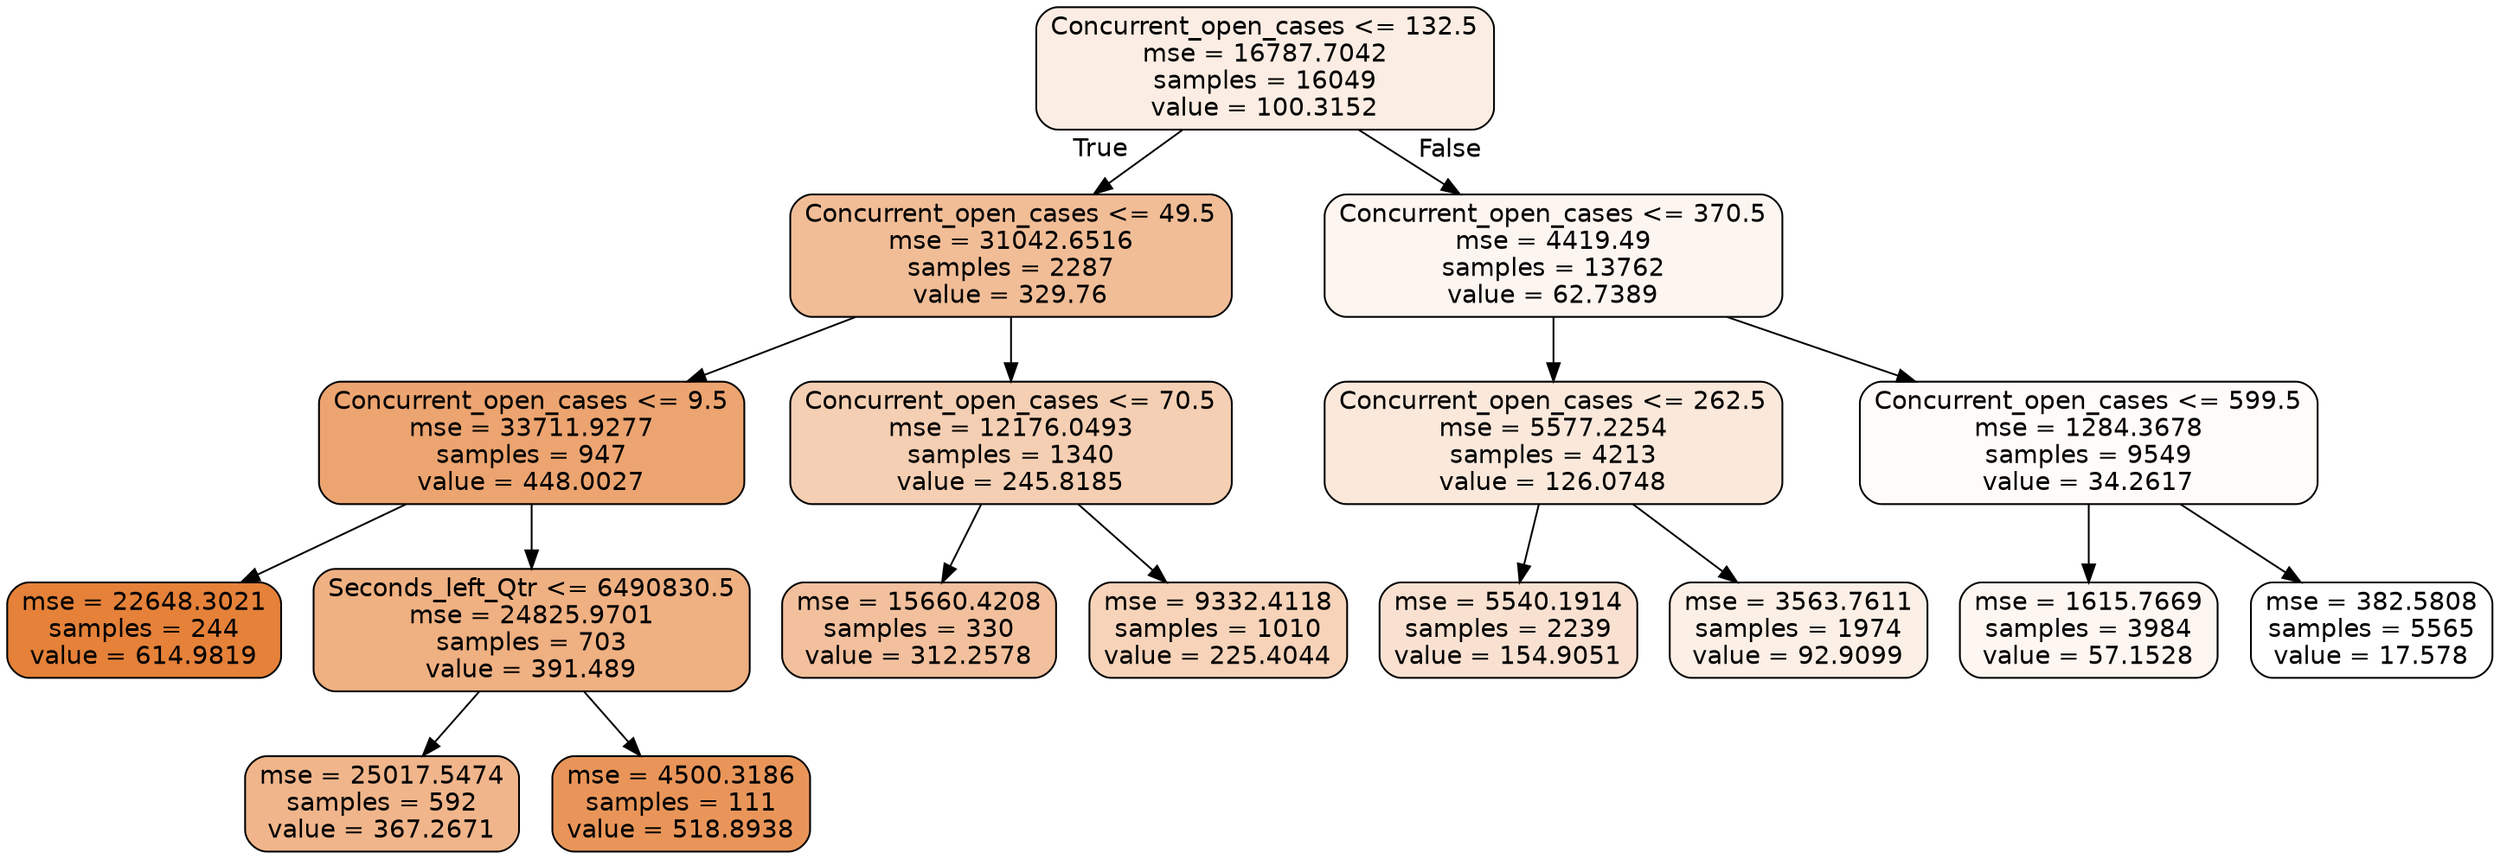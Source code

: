 digraph Tree {
node [shape=box, style="filled, rounded", color="black", fontname=helvetica] ;
edge [fontname=helvetica] ;
0 [label="Concurrent_open_cases <= 132.5\nmse = 16787.7042\nsamples = 16049\nvalue = 100.3152", fillcolor="#e5813923"] ;
1 [label="Concurrent_open_cases <= 49.5\nmse = 31042.6516\nsamples = 2287\nvalue = 329.76", fillcolor="#e5813985"] ;
0 -> 1 [labeldistance=2.5, labelangle=45, headlabel="True"] ;
5 [label="Concurrent_open_cases <= 9.5\nmse = 33711.9277\nsamples = 947\nvalue = 448.0027", fillcolor="#e58139b8"] ;
1 -> 5 ;
7 [label="mse = 22648.3021\nsamples = 244\nvalue = 614.9819", fillcolor="#e58139ff"] ;
5 -> 7 ;
8 [label="Seconds_left_Qtr <= 6490830.5\nmse = 24825.9701\nsamples = 703\nvalue = 391.489", fillcolor="#e58139a0"] ;
5 -> 8 ;
13 [label="mse = 25017.5474\nsamples = 592\nvalue = 367.2671", fillcolor="#e5813995"] ;
8 -> 13 ;
14 [label="mse = 4500.3186\nsamples = 111\nvalue = 518.8938", fillcolor="#e58139d6"] ;
8 -> 14 ;
6 [label="Concurrent_open_cases <= 70.5\nmse = 12176.0493\nsamples = 1340\nvalue = 245.8185", fillcolor="#e5813961"] ;
1 -> 6 ;
15 [label="mse = 15660.4208\nsamples = 330\nvalue = 312.2578", fillcolor="#e581397e"] ;
6 -> 15 ;
16 [label="mse = 9332.4118\nsamples = 1010\nvalue = 225.4044", fillcolor="#e5813959"] ;
6 -> 16 ;
2 [label="Concurrent_open_cases <= 370.5\nmse = 4419.49\nsamples = 13762\nvalue = 62.7389", fillcolor="#e5813913"] ;
0 -> 2 [labeldistance=2.5, labelangle=-45, headlabel="False"] ;
3 [label="Concurrent_open_cases <= 262.5\nmse = 5577.2254\nsamples = 4213\nvalue = 126.0748", fillcolor="#e581392e"] ;
2 -> 3 ;
9 [label="mse = 5540.1914\nsamples = 2239\nvalue = 154.9051", fillcolor="#e581393b"] ;
3 -> 9 ;
10 [label="mse = 3563.7611\nsamples = 1974\nvalue = 92.9099", fillcolor="#e5813920"] ;
3 -> 10 ;
4 [label="Concurrent_open_cases <= 599.5\nmse = 1284.3678\nsamples = 9549\nvalue = 34.2617", fillcolor="#e5813907"] ;
2 -> 4 ;
11 [label="mse = 1615.7669\nsamples = 3984\nvalue = 57.1528", fillcolor="#e5813911"] ;
4 -> 11 ;
12 [label="mse = 382.5808\nsamples = 5565\nvalue = 17.578", fillcolor="#e5813900"] ;
4 -> 12 ;
}